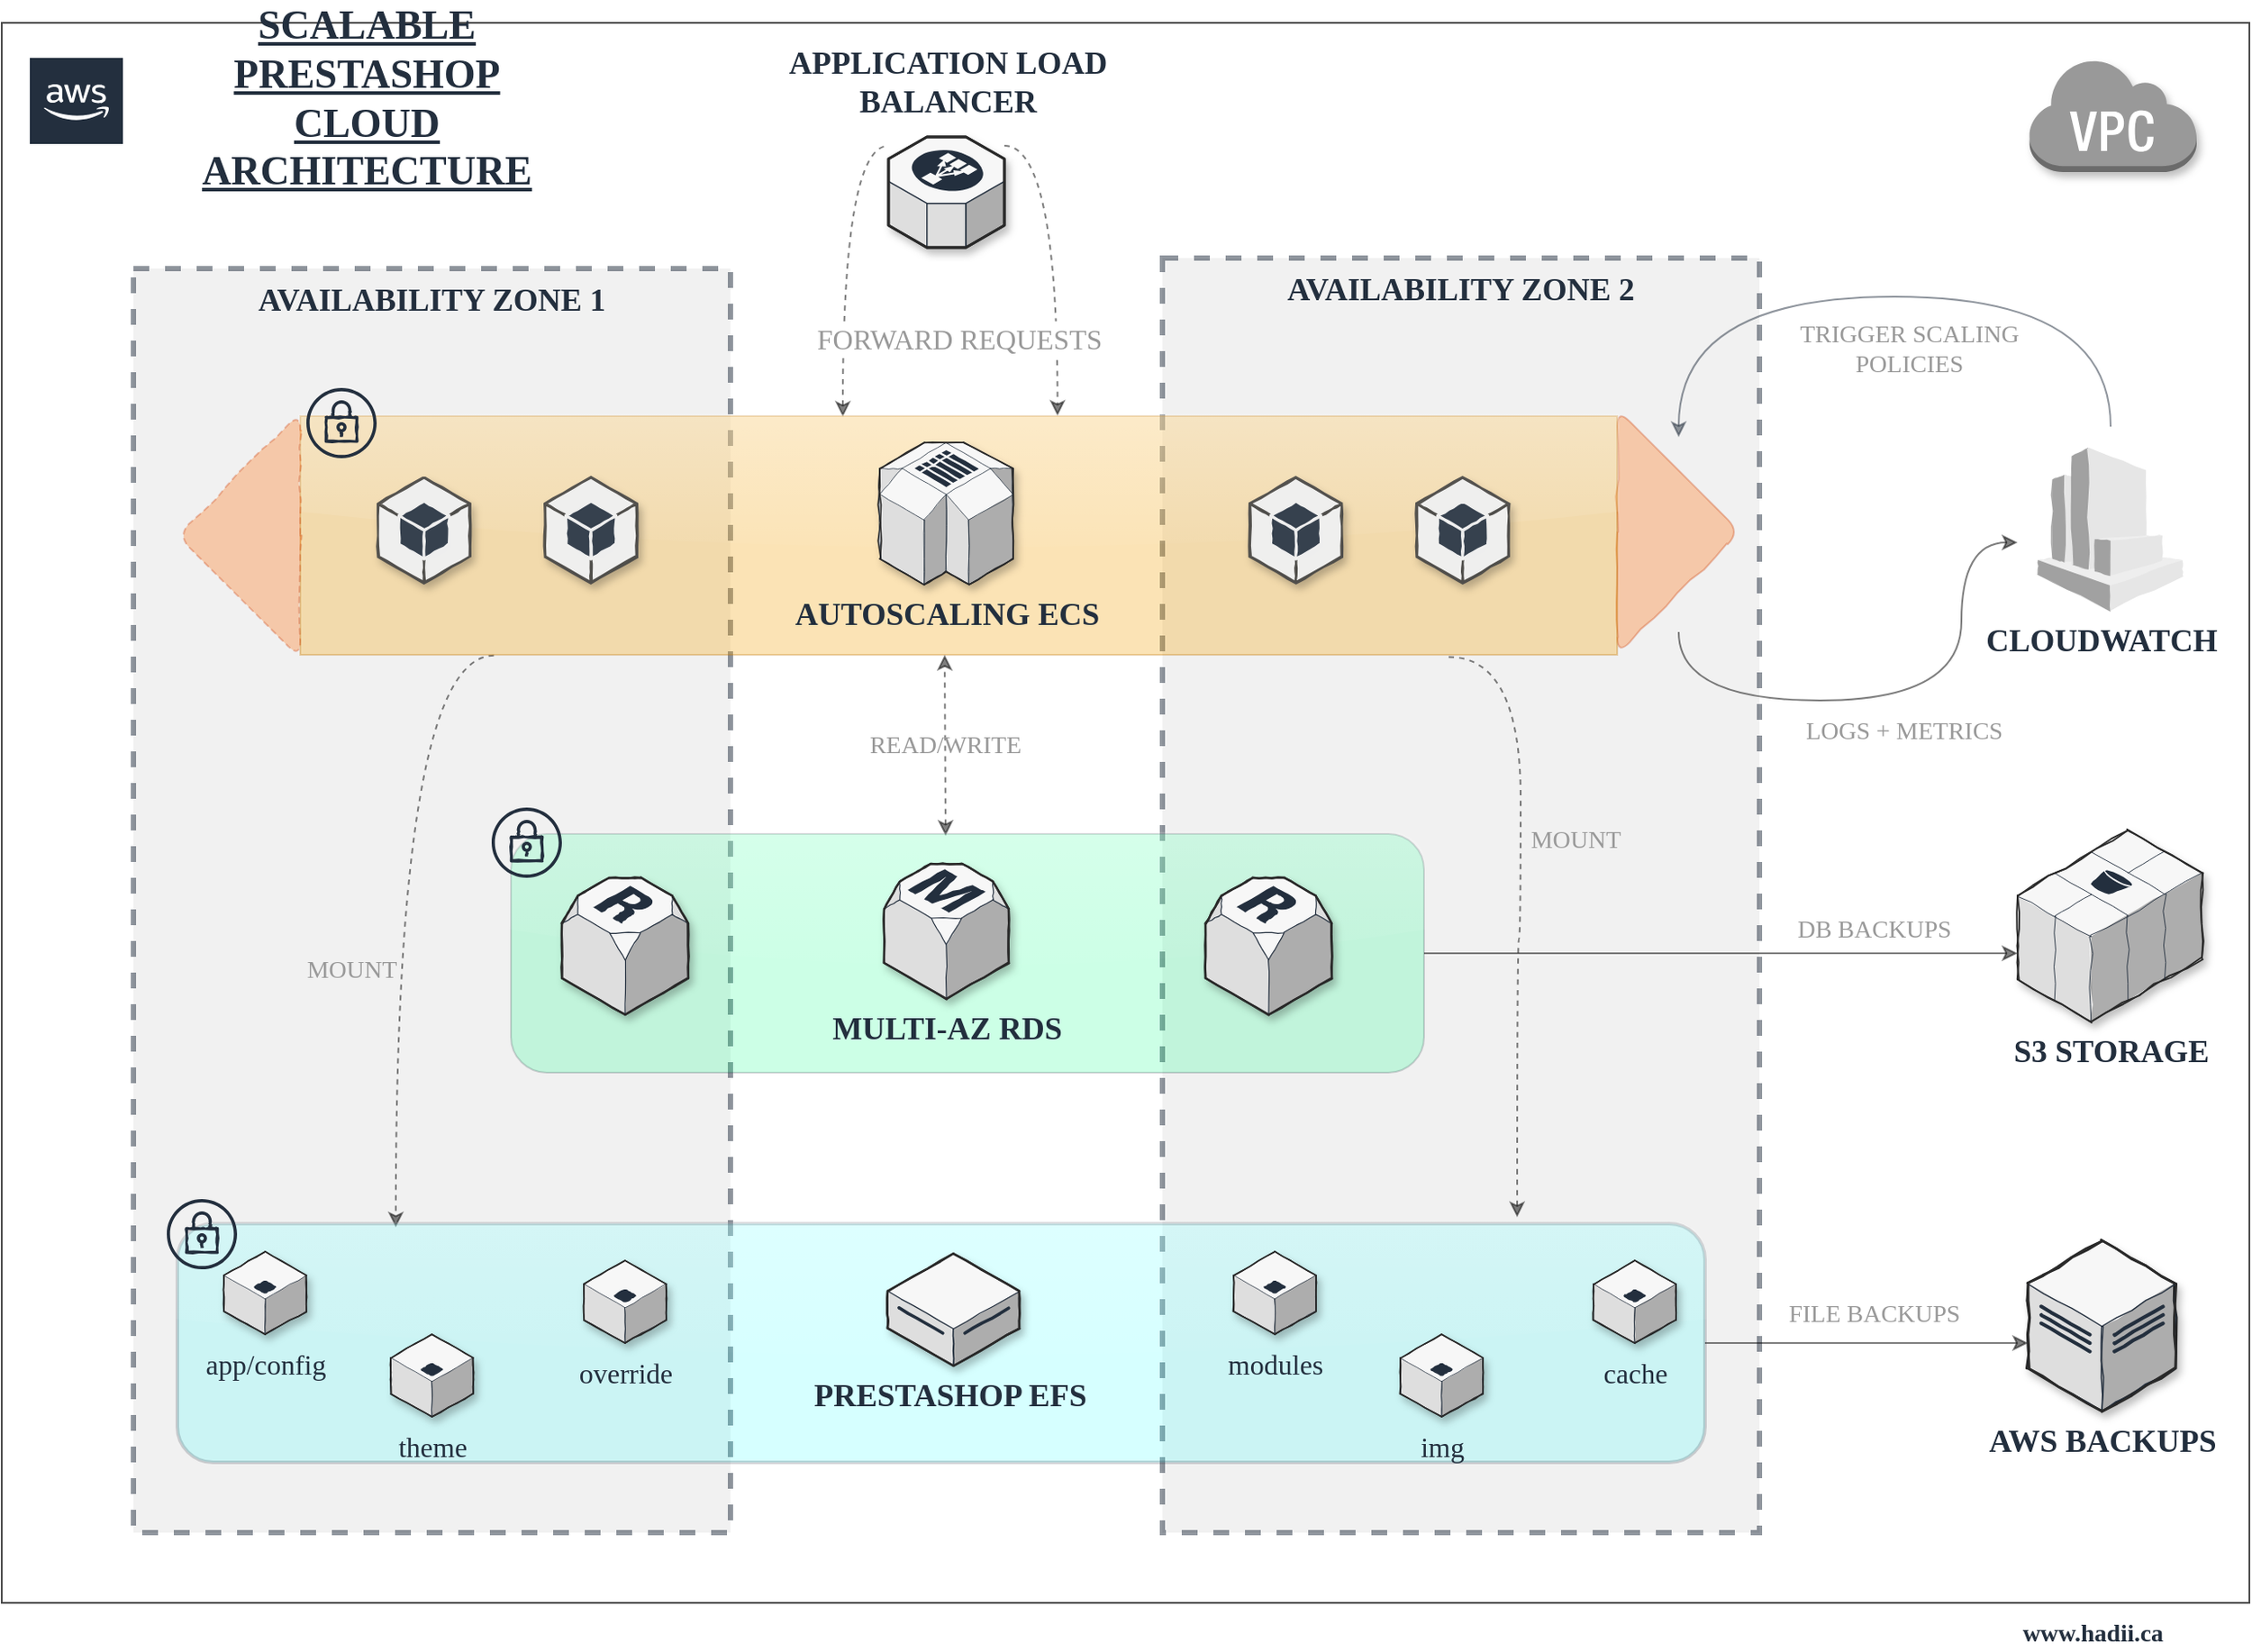 <mxfile version="10.9.5" type="device"><diagram id="vnt7uYQvJ0xqvkCvXskC" name="Page-1"><mxGraphModel dx="1673" dy="994" grid="1" gridSize="10" guides="1" tooltips="1" connect="1" arrows="1" fold="1" page="1" pageScale="1" pageWidth="827" pageHeight="1169" math="0" shadow="0"><root><mxCell id="0"/><mxCell id="1" parent="0"/><mxCell id="VmrNpJhRSqFUW3x61c9e-3" value="" style="rounded=0;whiteSpace=wrap;html=1;strokeColor=#000000;fillColor=none;perimeterSpacing=0;fontColor=#232F3E;opacity=70;glass=1;shadow=0;" parent="1" vertex="1"><mxGeometry x="4" y="4" width="1280" height="900" as="geometry"/></mxCell><mxCell id="VmrNpJhRSqFUW3x61c9e-25" value="AVAILABILITY ZONE 2" style="fillColor=#E3E3E3;strokeColor=#232F3E;dashed=1;verticalAlign=top;fontStyle=1;fontColor=#232F3E;fontFamily=Consolas;fontSize=18;strokeWidth=3;opacity=50;" parent="1" vertex="1"><mxGeometry x="665" y="138" width="340" height="726" as="geometry"/></mxCell><mxCell id="VmrNpJhRSqFUW3x61c9e-118" value="&lt;font style=&quot;font-size: 14px&quot; color=&quot;#999999&quot;&gt;LOGS + METRICS&lt;/font&gt;" style="edgeStyle=orthogonalEdgeStyle;curved=1;orthogonalLoop=1;jettySize=auto;html=1;startArrow=none;startFill=0;strokeWidth=1;fontFamily=Consolas;fontSize=18;fontColor=#232F3E;opacity=50;labelBackgroundColor=none;" parent="1" edge="1"><mxGeometry x="0.033" y="-16" relative="1" as="geometry"><Array as="points"><mxPoint x="959" y="390"/><mxPoint x="1120" y="390"/><mxPoint x="1120" y="300"/></Array><mxPoint as="offset"/><mxPoint x="959" y="351" as="sourcePoint"/><mxPoint x="1152" y="300" as="targetPoint"/></mxGeometry></mxCell><mxCell id="VmrNpJhRSqFUW3x61c9e-106" value="" style="triangle;whiteSpace=wrap;html=1;rounded=1;shadow=0;glass=1;comic=1;strokeColor=#C73500;strokeWidth=1;fillColor=#fa6800;fontFamily=Consolas;fontSize=18;fontColor=#ffffff;opacity=30;" parent="1" vertex="1"><mxGeometry x="924" y="224" width="70" height="140" as="geometry"/></mxCell><mxCell id="VmrNpJhRSqFUW3x61c9e-28" value="AVAILABILITY ZONE 1" style="fillColor=#E3E3E3;strokeColor=#232F3E;dashed=1;verticalAlign=top;fontStyle=1;fontColor=#232F3E;fontFamily=Consolas;fontSize=18;strokeWidth=3;opacity=50;" parent="1" vertex="1"><mxGeometry x="79" y="144" width="340" height="720" as="geometry"/></mxCell><mxCell id="VmrNpJhRSqFUW3x61c9e-121" style="edgeStyle=orthogonalEdgeStyle;curved=1;orthogonalLoop=1;jettySize=auto;html=1;entryX=0.575;entryY=-0.001;entryDx=0;entryDy=0;entryPerimeter=0;startArrow=none;startFill=0;endArrow=classic;endFill=1;strokeWidth=1;fontFamily=Consolas;fontSize=18;fontColor=#232F3E;opacity=50;dashed=1;" parent="1" source="VmrNpJhRSqFUW3x61c9e-29" target="VmrNpJhRSqFUW3x61c9e-47" edge="1"><mxGeometry relative="1" as="geometry"><Array as="points"><mxPoint x="605" y="74"/></Array></mxGeometry></mxCell><mxCell id="VmrNpJhRSqFUW3x61c9e-29" value="" style="verticalLabelPosition=bottom;html=1;verticalAlign=top;strokeWidth=1;align=center;outlineConnect=0;dashed=0;outlineConnect=0;shape=mxgraph.aws3d.elasticLoadBalancing;fillColor=#F7F7F7;strokeColor=#232F3E;aspect=fixed;fontFamily=Consolas;fontSize=18;fontColor=#232F3E;shadow=1;" parent="1" vertex="1"><mxGeometry x="509" y="69" width="66" height="63" as="geometry"/></mxCell><mxCell id="VmrNpJhRSqFUW3x61c9e-31" value="" style="outlineConnect=0;dashed=0;verticalLabelPosition=bottom;verticalAlign=top;align=center;html=1;shape=mxgraph.aws3.virtual_private_cloud;fillColor=#999999;gradientColor=none;strokeColor=#232F3E;strokeWidth=3;fontFamily=Consolas;fontSize=18;fontColor=#9999FF;aspect=fixed;labelBackgroundColor=#232F3E;labelBorderColor=#000000;perimeterSpacing=6;shadow=1;" parent="1" vertex="1"><mxGeometry x="1158" y="24" width="96" height="65" as="geometry"/></mxCell><mxCell id="VmrNpJhRSqFUW3x61c9e-97" value="&lt;font style=&quot;font-size: 14px&quot; color=&quot;#999999&quot;&gt;MOUNT&lt;/font&gt;" style="edgeStyle=orthogonalEdgeStyle;curved=1;orthogonalLoop=1;jettySize=auto;html=1;entryX=0.877;entryY=-0.027;entryDx=0;entryDy=0;entryPerimeter=0;dashed=1;startArrow=none;startFill=0;strokeWidth=1;fontFamily=Consolas;fontSize=14;fontColor=#232F3E;opacity=50;exitX=0.872;exitY=1.009;exitDx=0;exitDy=0;exitPerimeter=0;labelBackgroundColor=none;" parent="1" source="VmrNpJhRSqFUW3x61c9e-47" target="VmrNpJhRSqFUW3x61c9e-64" edge="1"><mxGeometry x="-0.196" y="31" relative="1" as="geometry"><Array as="points"><mxPoint x="869" y="526"/><mxPoint x="867" y="526"/></Array><mxPoint as="offset"/></mxGeometry></mxCell><mxCell id="VmrNpJhRSqFUW3x61c9e-98" value="&lt;span style=&quot;font-size: 14px&quot;&gt;&lt;font color=&quot;#999999&quot;&gt;MOUNT&lt;/font&gt;&lt;/span&gt;" style="edgeStyle=orthogonalEdgeStyle;curved=1;orthogonalLoop=1;jettySize=auto;html=1;exitX=0.147;exitY=1.003;exitDx=0;exitDy=0;entryX=0.143;entryY=0.016;entryDx=0;entryDy=0;entryPerimeter=0;dashed=1;startArrow=none;startFill=0;strokeWidth=1;fontFamily=Consolas;fontSize=14;fontColor=#232F3E;opacity=50;exitPerimeter=0;labelBackgroundColor=none;" parent="1" source="VmrNpJhRSqFUW3x61c9e-47" target="VmrNpJhRSqFUW3x61c9e-64" edge="1"><mxGeometry x="0.232" y="-25" relative="1" as="geometry"><Array as="points"><mxPoint x="228" y="364"/></Array><mxPoint as="offset"/></mxGeometry></mxCell><mxCell id="VmrNpJhRSqFUW3x61c9e-119" value="&lt;font style=&quot;font-size: 16px&quot; color=&quot;#999999&quot;&gt;FORWARD REQUESTS&lt;/font&gt;" style="edgeStyle=orthogonalEdgeStyle;curved=1;orthogonalLoop=1;jettySize=auto;html=1;exitX=0.412;exitY=0.003;exitDx=0;exitDy=0;startArrow=classic;startFill=1;strokeWidth=1;fontFamily=Consolas;fontSize=18;fontColor=#232F3E;opacity=50;exitPerimeter=0;endArrow=none;endFill=0;dashed=1;" parent="1" source="VmrNpJhRSqFUW3x61c9e-47" target="VmrNpJhRSqFUW3x61c9e-29" edge="1"><mxGeometry x="1" y="-117" relative="1" as="geometry"><Array as="points"><mxPoint x="483" y="74"/></Array><mxPoint x="40" y="-7" as="offset"/></mxGeometry></mxCell><mxCell id="dYYl0zXEAp9VHiYQkhu0-5" value="&lt;font style=&quot;font-size: 14px&quot; face=&quot;Consolas&quot; color=&quot;#999999&quot;&gt;TRIGGER SCALING&lt;br&gt;POLICIES&lt;/font&gt;" style="edgeStyle=orthogonalEdgeStyle;curved=1;orthogonalLoop=1;jettySize=auto;html=1;startArrow=classic;startFill=1;endArrow=none;endFill=0;fontColor=#232F3E;labelBackgroundColor=none;fontSize=2;strokeColor=#232F3E;opacity=50;" parent="1" target="VmrNpJhRSqFUW3x61c9e-115" edge="1"><mxGeometry x="0.056" y="-30" relative="1" as="geometry"><mxPoint x="959" y="240" as="sourcePoint"/><mxPoint x="1150" y="230" as="targetPoint"/><Array as="points"><mxPoint x="959" y="160"/><mxPoint x="1205" y="160"/></Array><mxPoint as="offset"/></mxGeometry></mxCell><mxCell id="VmrNpJhRSqFUW3x61c9e-47" value="" style="rounded=0;whiteSpace=wrap;html=1;shadow=0;strokeColor=#BD7000;strokeWidth=1;fillColor=#f0a30a;fontFamily=Consolas;fontSize=18;fontColor=#ffffff;perimeterSpacing=0;glass=1;opacity=30;comic=0;" parent="1" vertex="1"><mxGeometry x="174" y="228" width="750" height="136" as="geometry"/></mxCell><mxCell id="VmrNpJhRSqFUW3x61c9e-52" value="&lt;b&gt;AUTOSCALING ECS&lt;/b&gt;" style="verticalLabelPosition=bottom;html=1;verticalAlign=top;strokeWidth=1;align=center;outlineConnect=0;dashed=0;outlineConnect=0;shape=mxgraph.aws3d.simpleDb2;fillColor=#F7F7F7;strokeColor=#232F3E;aspect=fixed;rounded=0;shadow=1;glass=0;comic=1;fontFamily=Consolas;fontSize=18;fontColor=#232F3E;" parent="1" vertex="1"><mxGeometry x="504" y="243" width="76" height="81" as="geometry"/></mxCell><mxCell id="VmrNpJhRSqFUW3x61c9e-57" value="" style="outlineConnect=0;dashed=0;verticalLabelPosition=bottom;verticalAlign=top;align=center;html=1;shape=mxgraph.aws3.android;fillColor=#232F3E;gradientColor=none;rounded=0;shadow=1;glass=0;comic=1;strokeColor=#000000;strokeWidth=1;fontFamily=Consolas;fontSize=18;fontColor=#232F3E;opacity=90;aspect=fixed;" parent="1" vertex="1"><mxGeometry x="809" y="262" width="54" height="62" as="geometry"/></mxCell><mxCell id="VmrNpJhRSqFUW3x61c9e-72" value="&lt;font color=&quot;#999999&quot;&gt;READ/WRITE&lt;/font&gt;" style="edgeStyle=orthogonalEdgeStyle;curved=1;orthogonalLoop=1;jettySize=auto;html=1;exitX=0.476;exitY=0.008;exitDx=0;exitDy=0;dashed=1;startArrow=classic;startFill=1;strokeWidth=1;fontFamily=Consolas;fontSize=14;fontColor=#232F3E;opacity=50;exitPerimeter=0;labelBackgroundColor=none;" parent="1" source="VmrNpJhRSqFUW3x61c9e-59" edge="1"><mxGeometry relative="1" as="geometry"><mxPoint x="541" y="364" as="targetPoint"/></mxGeometry></mxCell><mxCell id="VmrNpJhRSqFUW3x61c9e-117" value="&lt;font style=&quot;font-size: 14px&quot; color=&quot;#999999&quot;&gt;DB BACKUPS&lt;/font&gt;" style="edgeStyle=orthogonalEdgeStyle;curved=1;orthogonalLoop=1;jettySize=auto;html=1;exitX=1;exitY=0.5;exitDx=0;exitDy=0;startArrow=none;startFill=0;strokeWidth=1;fontFamily=Consolas;fontSize=18;fontColor=#232F3E;opacity=50;labelBackgroundColor=none;" parent="1" source="VmrNpJhRSqFUW3x61c9e-59" target="VmrNpJhRSqFUW3x61c9e-76" edge="1"><mxGeometry x="0.515" y="15" relative="1" as="geometry"><Array as="points"><mxPoint x="1054" y="534"/><mxPoint x="1054" y="534"/></Array><mxPoint as="offset"/></mxGeometry></mxCell><mxCell id="VmrNpJhRSqFUW3x61c9e-59" value="" style="rounded=1;whiteSpace=wrap;html=1;shadow=0;strokeColor=#232F3E;strokeWidth=1;fillColor=#00FF80;fontFamily=Consolas;fontSize=18;fontColor=#ffffff;perimeterSpacing=0;glass=1;opacity=20;comic=0;" parent="1" vertex="1"><mxGeometry x="294" y="466" width="520" height="136" as="geometry"/></mxCell><mxCell id="VmrNpJhRSqFUW3x61c9e-116" value="&lt;font style=&quot;font-size: 14px&quot; color=&quot;#999999&quot;&gt;FILE BACKUPS&lt;/font&gt;" style="edgeStyle=orthogonalEdgeStyle;curved=1;orthogonalLoop=1;jettySize=auto;html=1;exitX=1;exitY=0.5;exitDx=0;exitDy=0;startArrow=none;startFill=0;strokeWidth=1;fontFamily=Consolas;fontSize=14;fontColor=#232F3E;opacity=50;labelBackgroundColor=none;" parent="1" source="VmrNpJhRSqFUW3x61c9e-64" target="VmrNpJhRSqFUW3x61c9e-80" edge="1"><mxGeometry x="0.043" y="16" relative="1" as="geometry"><Array as="points"><mxPoint x="1104" y="756"/><mxPoint x="1104" y="756"/></Array><mxPoint as="offset"/></mxGeometry></mxCell><mxCell id="VmrNpJhRSqFUW3x61c9e-64" value="" style="rounded=1;whiteSpace=wrap;html=1;shadow=0;strokeColor=#232F3E;strokeWidth=2;fillColor=#33FFFF;fontFamily=Consolas;fontSize=18;fontColor=#ffffff;perimeterSpacing=0;glass=1;opacity=20;comic=0;" parent="1" vertex="1"><mxGeometry x="104" y="688" width="870" height="136" as="geometry"/></mxCell><mxCell id="VmrNpJhRSqFUW3x61c9e-66" value="" style="verticalLabelPosition=bottom;html=1;verticalAlign=top;strokeWidth=1;align=center;outlineConnect=0;dashed=0;outlineConnect=0;shape=mxgraph.aws3d.rdsSlave;fillColor=#F7F7F7;strokeColor=#232F3E;aspect=fixed;rounded=1;shadow=1;glass=1;comic=1;fontFamily=Consolas;fontSize=18;fontColor=#232F3E;" parent="1" vertex="1"><mxGeometry x="323" y="491" width="72" height="78" as="geometry"/></mxCell><mxCell id="VmrNpJhRSqFUW3x61c9e-69" value="" style="verticalLabelPosition=bottom;html=1;verticalAlign=top;strokeWidth=1;align=center;outlineConnect=0;dashed=0;outlineConnect=0;shape=mxgraph.aws3d.rdsSlave;fillColor=#F7F7F7;strokeColor=#232F3E;aspect=fixed;rounded=1;shadow=1;glass=1;comic=1;fontFamily=Consolas;fontSize=18;fontColor=#232F3E;" parent="1" vertex="1"><mxGeometry x="689.5" y="491" width="72" height="78" as="geometry"/></mxCell><mxCell id="VmrNpJhRSqFUW3x61c9e-71" value="&lt;b&gt;MULTI-AZ RDS&lt;/b&gt;" style="verticalLabelPosition=bottom;html=1;verticalAlign=top;strokeWidth=1;align=center;outlineConnect=0;dashed=0;outlineConnect=0;shape=mxgraph.aws3d.rdsMaster;fillColor=#F7F7F7;strokeColor=#232F3E;aspect=fixed;rounded=1;shadow=1;glass=1;comic=1;fontFamily=Consolas;fontSize=18;fontColor=#232F3E;" parent="1" vertex="1"><mxGeometry x="506.5" y="483" width="71" height="77" as="geometry"/></mxCell><mxCell id="VmrNpJhRSqFUW3x61c9e-75" value="&lt;b&gt;PRESTASHOP EFS&amp;nbsp;&lt;/b&gt;" style="verticalLabelPosition=bottom;html=1;verticalAlign=top;strokeWidth=1;align=center;outlineConnect=0;dashed=0;outlineConnect=0;shape=mxgraph.aws3d.dataServer;fillColor=#F7F7F7;strokeColor=#232F3E;aspect=fixed;rounded=1;shadow=1;glass=1;comic=1;fontFamily=Consolas;fontSize=18;fontColor=#232F3E;" parent="1" vertex="1"><mxGeometry x="508.5" y="705" width="75" height="64" as="geometry"/></mxCell><mxCell id="VmrNpJhRSqFUW3x61c9e-76" value="&lt;b&gt;S3 STORAGE&lt;/b&gt;" style="verticalLabelPosition=bottom;html=1;verticalAlign=top;strokeWidth=1;align=center;outlineConnect=0;dashed=0;outlineConnect=0;shape=mxgraph.aws3d.s3;fillColor=#F7F7F7;strokeColor=#232F3E;aspect=fixed;rounded=1;shadow=1;glass=1;comic=1;fontFamily=Consolas;fontSize=18;fontColor=#232F3E;" parent="1" vertex="1"><mxGeometry x="1152" y="464" width="105" height="109" as="geometry"/></mxCell><mxCell id="VmrNpJhRSqFUW3x61c9e-79" value="" style="outlineConnect=0;fontColor=#232F3E;gradientColor=none;fillColor=#232F3E;strokeColor=none;dashed=0;verticalLabelPosition=bottom;verticalAlign=top;align=center;html=1;fontSize=12;fontStyle=0;aspect=fixed;pointerEvents=1;shape=mxgraph.aws4.vpn_gateway;rounded=1;shadow=0;glass=1;comic=1;" parent="1" vertex="1"><mxGeometry x="98" y="674" width="40" height="40" as="geometry"/></mxCell><mxCell id="VmrNpJhRSqFUW3x61c9e-80" value="&lt;b&gt;AWS BACKUPS&lt;/b&gt;" style="verticalLabelPosition=bottom;html=1;verticalAlign=top;strokeWidth=1;align=center;outlineConnect=0;dashed=0;outlineConnect=0;shape=mxgraph.aws3d.dataCenter;fillColor=#F7F7F7;strokeColor=#232F3E;aspect=fixed;rounded=1;shadow=1;glass=1;comic=1;fontFamily=Consolas;fontSize=18;fontColor=#232F3E;" parent="1" vertex="1"><mxGeometry x="1158" y="698" width="84" height="97" as="geometry"/></mxCell><mxCell id="VmrNpJhRSqFUW3x61c9e-82" value="&lt;font style=&quot;font-size: 16px&quot;&gt;app/config&lt;/font&gt;" style="verticalLabelPosition=bottom;html=1;verticalAlign=top;strokeWidth=1;align=center;outlineConnect=0;dashed=0;outlineConnect=0;shape=mxgraph.aws3d.application_server;fillColor=#F7F7F7;strokeColor=#232F3E;aspect=fixed;rounded=1;shadow=1;glass=1;comic=1;fontFamily=Consolas;fontSize=18;fontColor=#232F3E;" parent="1" vertex="1"><mxGeometry x="130.5" y="704" width="47" height="47" as="geometry"/></mxCell><mxCell id="VmrNpJhRSqFUW3x61c9e-83" value="&lt;font style=&quot;font-size: 16px&quot;&gt;theme&lt;/font&gt;" style="verticalLabelPosition=bottom;html=1;verticalAlign=top;strokeWidth=1;align=center;outlineConnect=0;dashed=0;outlineConnect=0;shape=mxgraph.aws3d.application_server;fillColor=#F7F7F7;strokeColor=#232F3E;aspect=fixed;rounded=1;shadow=1;glass=1;comic=1;fontFamily=Consolas;fontSize=18;fontColor=#232F3E;" parent="1" vertex="1"><mxGeometry x="225.5" y="751" width="47" height="47" as="geometry"/></mxCell><mxCell id="VmrNpJhRSqFUW3x61c9e-84" value="&lt;font style=&quot;font-size: 16px&quot;&gt;override&lt;/font&gt;" style="verticalLabelPosition=bottom;html=1;verticalAlign=top;strokeWidth=1;align=center;outlineConnect=0;dashed=0;outlineConnect=0;shape=mxgraph.aws3d.application_server;fillColor=#F7F7F7;strokeColor=#232F3E;aspect=fixed;rounded=1;shadow=1;glass=1;comic=1;fontFamily=Consolas;fontSize=18;fontColor=#232F3E;" parent="1" vertex="1"><mxGeometry x="335.5" y="709" width="47" height="47" as="geometry"/></mxCell><mxCell id="VmrNpJhRSqFUW3x61c9e-85" value="&lt;font style=&quot;font-size: 16px&quot;&gt;modules&lt;/font&gt;" style="verticalLabelPosition=bottom;html=1;verticalAlign=top;strokeWidth=1;align=center;outlineConnect=0;dashed=0;outlineConnect=0;shape=mxgraph.aws3d.application_server;fillColor=#F7F7F7;strokeColor=#232F3E;aspect=fixed;rounded=1;shadow=1;glass=1;comic=1;fontFamily=Consolas;fontSize=18;fontColor=#232F3E;" parent="1" vertex="1"><mxGeometry x="705.5" y="704" width="47" height="47" as="geometry"/></mxCell><mxCell id="VmrNpJhRSqFUW3x61c9e-86" value="&lt;font style=&quot;font-size: 16px&quot;&gt;img&lt;/font&gt;" style="verticalLabelPosition=bottom;html=1;verticalAlign=top;strokeWidth=1;align=center;outlineConnect=0;dashed=0;outlineConnect=0;shape=mxgraph.aws3d.application_server;fillColor=#F7F7F7;strokeColor=#232F3E;aspect=fixed;rounded=1;shadow=1;glass=1;comic=1;fontFamily=Consolas;fontSize=18;fontColor=#232F3E;" parent="1" vertex="1"><mxGeometry x="800.5" y="751" width="47" height="47" as="geometry"/></mxCell><mxCell id="VmrNpJhRSqFUW3x61c9e-87" value="&lt;font style=&quot;font-size: 16px&quot;&gt;cache&lt;/font&gt;" style="verticalLabelPosition=bottom;html=1;verticalAlign=top;strokeWidth=1;align=center;outlineConnect=0;dashed=0;outlineConnect=0;shape=mxgraph.aws3d.application_server;fillColor=#F7F7F7;strokeColor=#232F3E;aspect=fixed;rounded=1;shadow=1;glass=1;comic=1;fontFamily=Consolas;fontSize=18;fontColor=#232F3E;" parent="1" vertex="1"><mxGeometry x="910.5" y="709" width="47" height="47" as="geometry"/></mxCell><mxCell id="VmrNpJhRSqFUW3x61c9e-100" value="" style="outlineConnect=0;fontColor=#232F3E;gradientColor=none;fillColor=#232F3E;strokeColor=none;dashed=0;verticalLabelPosition=bottom;verticalAlign=top;align=center;html=1;fontSize=12;fontStyle=0;aspect=fixed;pointerEvents=1;shape=mxgraph.aws4.vpn_gateway;rounded=1;shadow=0;glass=1;comic=1;" parent="1" vertex="1"><mxGeometry x="177.5" y="212" width="40" height="40" as="geometry"/></mxCell><mxCell id="VmrNpJhRSqFUW3x61c9e-101" value="" style="outlineConnect=0;fontColor=#232F3E;gradientColor=none;fillColor=#232F3E;strokeColor=none;dashed=0;verticalLabelPosition=bottom;verticalAlign=top;align=center;html=1;fontSize=12;fontStyle=0;aspect=fixed;pointerEvents=1;shape=mxgraph.aws4.vpn_gateway;rounded=1;shadow=0;glass=1;comic=1;" parent="1" vertex="1"><mxGeometry x="283" y="451" width="40" height="40" as="geometry"/></mxCell><mxCell id="VmrNpJhRSqFUW3x61c9e-107" value="" style="triangle;whiteSpace=wrap;html=1;rounded=1;shadow=0;glass=1;dashed=1;comic=1;strokeColor=#C73500;strokeWidth=1;fillColor=#fa6800;fontFamily=Consolas;fontSize=18;fontColor=#ffffff;opacity=30;rotation=-180;" parent="1" vertex="1"><mxGeometry x="104" y="226" width="70" height="140" as="geometry"/></mxCell><mxCell id="VmrNpJhRSqFUW3x61c9e-108" value="" style="outlineConnect=0;dashed=0;verticalLabelPosition=bottom;verticalAlign=top;align=center;html=1;shape=mxgraph.aws3.android;fillColor=#232F3E;gradientColor=none;rounded=0;shadow=1;glass=0;comic=1;strokeColor=#000000;strokeWidth=1;fontFamily=Consolas;fontSize=18;fontColor=#232F3E;opacity=90;aspect=fixed;" parent="1" vertex="1"><mxGeometry x="714" y="262" width="54" height="62" as="geometry"/></mxCell><mxCell id="VmrNpJhRSqFUW3x61c9e-109" value="" style="outlineConnect=0;dashed=0;verticalLabelPosition=bottom;verticalAlign=top;align=center;html=1;shape=mxgraph.aws3.android;fillColor=#232F3E;gradientColor=none;rounded=0;shadow=1;glass=0;comic=1;strokeColor=#000000;strokeWidth=1;fontFamily=Consolas;fontSize=18;fontColor=#232F3E;opacity=90;aspect=fixed;" parent="1" vertex="1"><mxGeometry x="312.5" y="262" width="54" height="62" as="geometry"/></mxCell><mxCell id="VmrNpJhRSqFUW3x61c9e-110" value="" style="outlineConnect=0;dashed=0;verticalLabelPosition=bottom;verticalAlign=top;align=center;html=1;shape=mxgraph.aws3.android;fillColor=#232F3E;gradientColor=none;rounded=0;shadow=1;glass=0;comic=1;strokeColor=#000000;strokeWidth=1;fontFamily=Consolas;fontSize=18;fontColor=#232F3E;opacity=90;aspect=fixed;" parent="1" vertex="1"><mxGeometry x="217.5" y="262" width="54" height="62" as="geometry"/></mxCell><mxCell id="VmrNpJhRSqFUW3x61c9e-115" value="" style="outlineConnect=0;dashed=0;verticalLabelPosition=bottom;verticalAlign=top;align=center;html=1;shape=mxgraph.aws3.cloudwatch;fillColor=#E6E6E6;gradientColor=none;rounded=0;shadow=0;glass=1;comic=1;strokeColor=#000000;strokeWidth=2;fontFamily=Consolas;fontSize=18;fontColor=#232F3E;perimeterSpacing=12;" parent="1" vertex="1"><mxGeometry x="1163.5" y="246" width="82.5" height="93" as="geometry"/></mxCell><mxCell id="VmrNpJhRSqFUW3x61c9e-122" value="&lt;b&gt;APPLICATION LOAD &lt;br&gt;BALANCER&lt;/b&gt;" style="text;html=1;strokeColor=none;fillColor=none;align=center;verticalAlign=middle;whiteSpace=wrap;rounded=0;shadow=0;glass=1;comic=1;fontFamily=Consolas;fontSize=18;fontColor=#232F3E;" parent="1" vertex="1"><mxGeometry x="407.5" y="28" width="270" height="20" as="geometry"/></mxCell><mxCell id="VmrNpJhRSqFUW3x61c9e-124" value="&lt;b style=&quot;font-size: 23px&quot;&gt;&lt;u&gt;SCALABLE PRESTASHOP&lt;/u&gt; &lt;br&gt;&lt;u&gt;CLOUD ARCHITECTURE&lt;/u&gt;&lt;/b&gt;" style="text;html=1;strokeColor=none;fillColor=none;align=center;verticalAlign=middle;whiteSpace=wrap;rounded=0;shadow=0;glass=1;comic=1;fontFamily=Consolas;fontSize=18;fontColor=#232F3E;" parent="1" vertex="1"><mxGeometry x="76.5" y="26.5" width="270" height="40" as="geometry"/></mxCell><mxCell id="VmrNpJhRSqFUW3x61c9e-126" value="&lt;font style=&quot;font-size: 14px&quot;&gt;&lt;b&gt;www.hadii.ca&lt;/b&gt;&lt;/font&gt;" style="text;html=1;strokeColor=none;fillColor=none;align=center;verticalAlign=middle;whiteSpace=wrap;rounded=0;shadow=0;glass=1;comic=1;fontFamily=Consolas;fontSize=18;fontColor=#232F3E;" parent="1" vertex="1"><mxGeometry x="1128.879" y="910" width="132" height="20" as="geometry"/></mxCell><mxCell id="dYYl0zXEAp9VHiYQkhu0-6" value="&lt;b&gt;CLOUDWATCH&lt;/b&gt;" style="text;html=1;strokeColor=none;fillColor=none;align=center;verticalAlign=middle;whiteSpace=wrap;rounded=0;shadow=0;glass=1;comic=1;fontFamily=Consolas;fontSize=18;fontColor=#232F3E;" parent="1" vertex="1"><mxGeometry x="1155" y="346" width="90" height="20" as="geometry"/></mxCell><mxCell id="dYYl0zXEAp9VHiYQkhu0-14" value="" style="outlineConnect=0;dashed=0;verticalLabelPosition=bottom;verticalAlign=top;align=center;html=1;shape=mxgraph.aws3.cloud_2;fillColor=#232F3E;gradientColor=none;rounded=1;shadow=0;glass=1;strokeColor=#000000;fontSize=2;fontColor=#232F3E;aspect=fixed;" parent="1" vertex="1"><mxGeometry x="20" y="24" width="53" height="49" as="geometry"/></mxCell></root></mxGraphModel></diagram></mxfile>